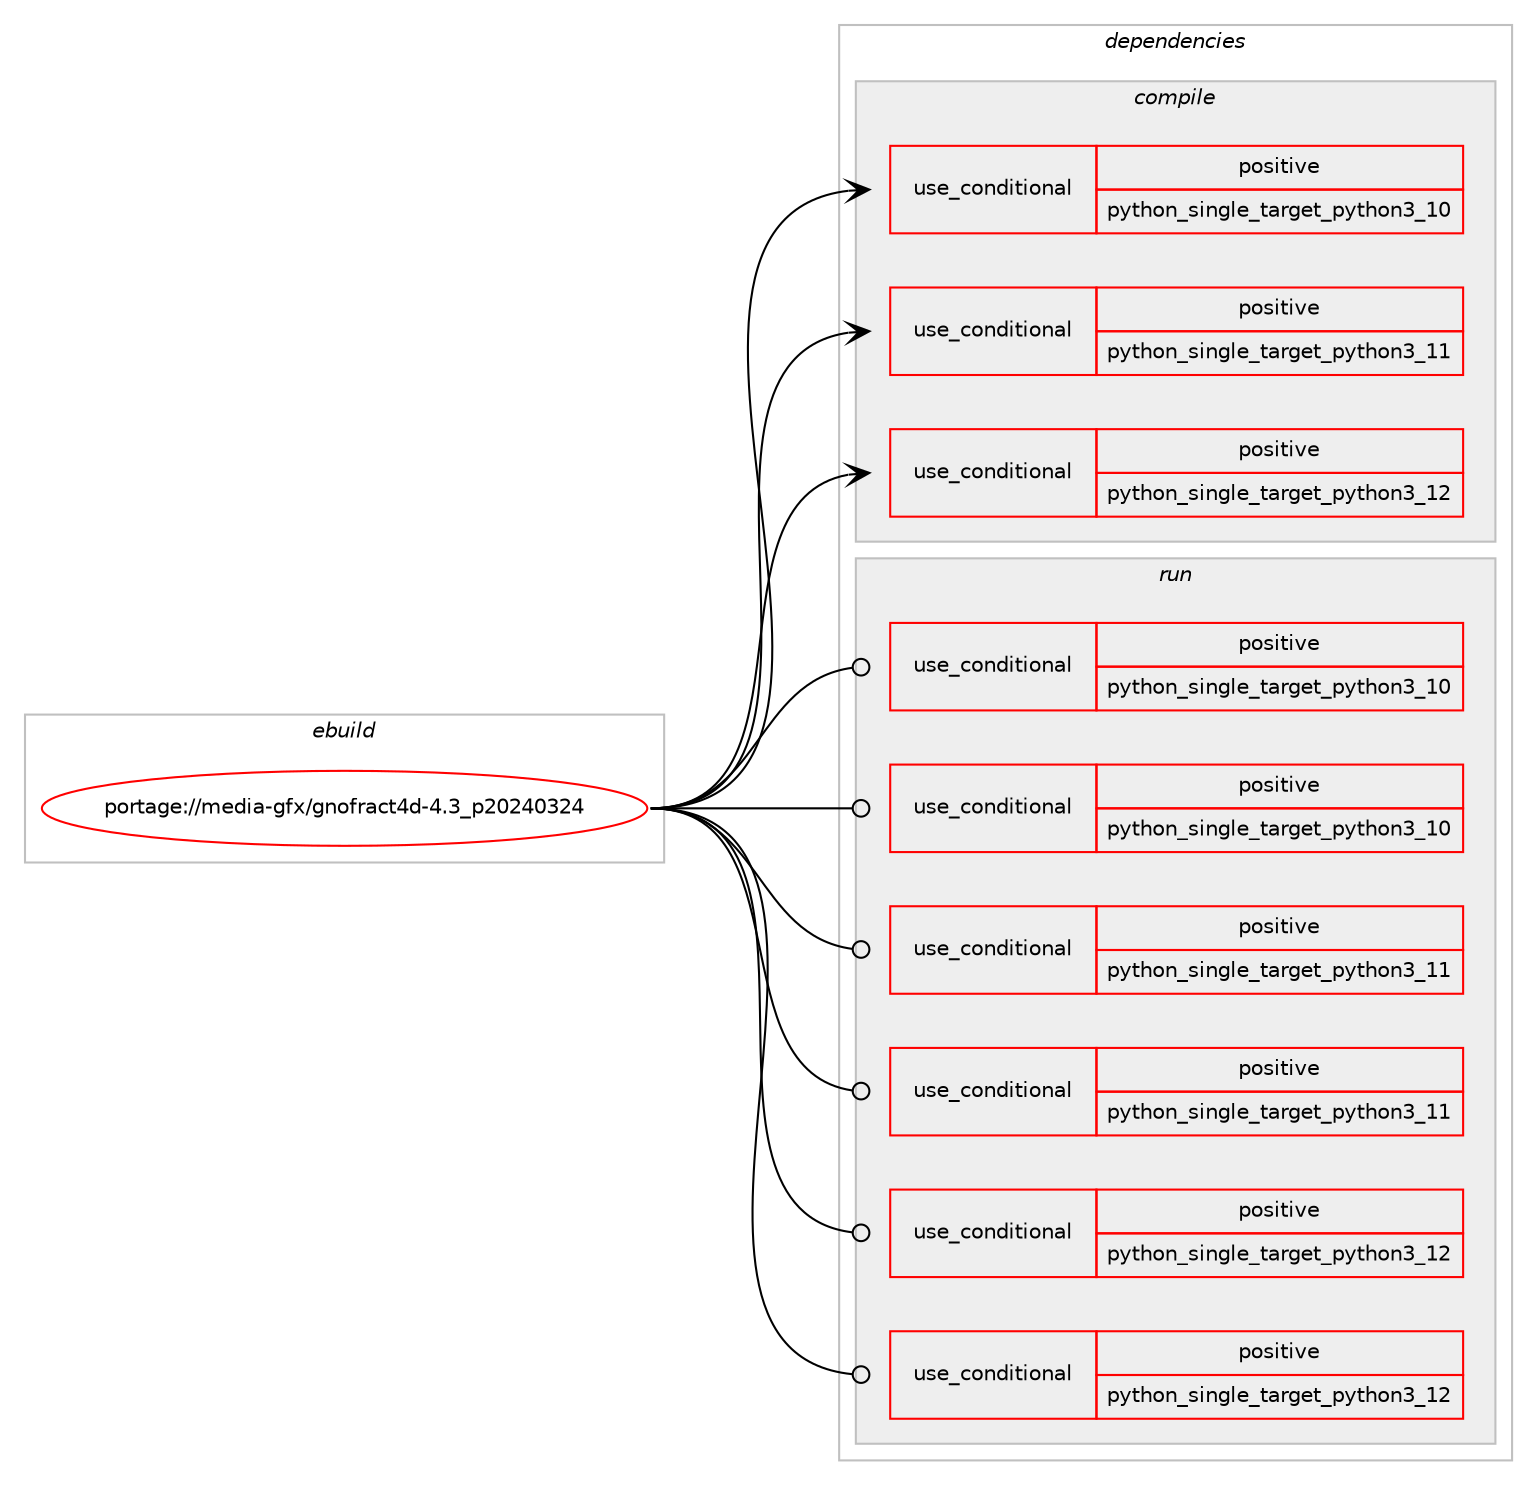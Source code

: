 digraph prolog {

# *************
# Graph options
# *************

newrank=true;
concentrate=true;
compound=true;
graph [rankdir=LR,fontname=Helvetica,fontsize=10,ranksep=1.5];#, ranksep=2.5, nodesep=0.2];
edge  [arrowhead=vee];
node  [fontname=Helvetica,fontsize=10];

# **********
# The ebuild
# **********

subgraph cluster_leftcol {
color=gray;
rank=same;
label=<<i>ebuild</i>>;
id [label="portage://media-gfx/gnofract4d-4.3_p20240324", color=red, width=4, href="../media-gfx/gnofract4d-4.3_p20240324.svg"];
}

# ****************
# The dependencies
# ****************

subgraph cluster_midcol {
color=gray;
label=<<i>dependencies</i>>;
subgraph cluster_compile {
fillcolor="#eeeeee";
style=filled;
label=<<i>compile</i>>;
subgraph cond71182 {
dependency151076 [label=<<TABLE BORDER="0" CELLBORDER="1" CELLSPACING="0" CELLPADDING="4"><TR><TD ROWSPAN="3" CELLPADDING="10">use_conditional</TD></TR><TR><TD>positive</TD></TR><TR><TD>python_single_target_python3_10</TD></TR></TABLE>>, shape=none, color=red];
# *** BEGIN UNKNOWN DEPENDENCY TYPE (TODO) ***
# dependency151076 -> package_dependency(portage://media-gfx/gnofract4d-4.3_p20240324,install,no,dev-lang,python,none,[,,],[slot(3.10)],[])
# *** END UNKNOWN DEPENDENCY TYPE (TODO) ***

}
id:e -> dependency151076:w [weight=20,style="solid",arrowhead="vee"];
subgraph cond71183 {
dependency151077 [label=<<TABLE BORDER="0" CELLBORDER="1" CELLSPACING="0" CELLPADDING="4"><TR><TD ROWSPAN="3" CELLPADDING="10">use_conditional</TD></TR><TR><TD>positive</TD></TR><TR><TD>python_single_target_python3_11</TD></TR></TABLE>>, shape=none, color=red];
# *** BEGIN UNKNOWN DEPENDENCY TYPE (TODO) ***
# dependency151077 -> package_dependency(portage://media-gfx/gnofract4d-4.3_p20240324,install,no,dev-lang,python,none,[,,],[slot(3.11)],[])
# *** END UNKNOWN DEPENDENCY TYPE (TODO) ***

}
id:e -> dependency151077:w [weight=20,style="solid",arrowhead="vee"];
subgraph cond71184 {
dependency151078 [label=<<TABLE BORDER="0" CELLBORDER="1" CELLSPACING="0" CELLPADDING="4"><TR><TD ROWSPAN="3" CELLPADDING="10">use_conditional</TD></TR><TR><TD>positive</TD></TR><TR><TD>python_single_target_python3_12</TD></TR></TABLE>>, shape=none, color=red];
# *** BEGIN UNKNOWN DEPENDENCY TYPE (TODO) ***
# dependency151078 -> package_dependency(portage://media-gfx/gnofract4d-4.3_p20240324,install,no,dev-lang,python,none,[,,],[slot(3.12)],[])
# *** END UNKNOWN DEPENDENCY TYPE (TODO) ***

}
id:e -> dependency151078:w [weight=20,style="solid",arrowhead="vee"];
# *** BEGIN UNKNOWN DEPENDENCY TYPE (TODO) ***
# id -> package_dependency(portage://media-gfx/gnofract4d-4.3_p20240324,install,no,media-libs,libjpeg-turbo,none,[,,],[slot(0),equal],[])
# *** END UNKNOWN DEPENDENCY TYPE (TODO) ***

# *** BEGIN UNKNOWN DEPENDENCY TYPE (TODO) ***
# id -> package_dependency(portage://media-gfx/gnofract4d-4.3_p20240324,install,no,media-libs,libpng,none,[,,],[slot(0),equal],[])
# *** END UNKNOWN DEPENDENCY TYPE (TODO) ***

}
subgraph cluster_compileandrun {
fillcolor="#eeeeee";
style=filled;
label=<<i>compile and run</i>>;
}
subgraph cluster_run {
fillcolor="#eeeeee";
style=filled;
label=<<i>run</i>>;
subgraph cond71185 {
dependency151079 [label=<<TABLE BORDER="0" CELLBORDER="1" CELLSPACING="0" CELLPADDING="4"><TR><TD ROWSPAN="3" CELLPADDING="10">use_conditional</TD></TR><TR><TD>positive</TD></TR><TR><TD>python_single_target_python3_10</TD></TR></TABLE>>, shape=none, color=red];
# *** BEGIN UNKNOWN DEPENDENCY TYPE (TODO) ***
# dependency151079 -> package_dependency(portage://media-gfx/gnofract4d-4.3_p20240324,run,no,dev-lang,python,none,[,,],[slot(3.10)],[])
# *** END UNKNOWN DEPENDENCY TYPE (TODO) ***

}
id:e -> dependency151079:w [weight=20,style="solid",arrowhead="odot"];
subgraph cond71186 {
dependency151080 [label=<<TABLE BORDER="0" CELLBORDER="1" CELLSPACING="0" CELLPADDING="4"><TR><TD ROWSPAN="3" CELLPADDING="10">use_conditional</TD></TR><TR><TD>positive</TD></TR><TR><TD>python_single_target_python3_10</TD></TR></TABLE>>, shape=none, color=red];
# *** BEGIN UNKNOWN DEPENDENCY TYPE (TODO) ***
# dependency151080 -> package_dependency(portage://media-gfx/gnofract4d-4.3_p20240324,run,no,dev-python,pygobject,none,[,,],[slot(3)],[use(enable(python_targets_python3_10),negative)])
# *** END UNKNOWN DEPENDENCY TYPE (TODO) ***

}
id:e -> dependency151080:w [weight=20,style="solid",arrowhead="odot"];
subgraph cond71187 {
dependency151081 [label=<<TABLE BORDER="0" CELLBORDER="1" CELLSPACING="0" CELLPADDING="4"><TR><TD ROWSPAN="3" CELLPADDING="10">use_conditional</TD></TR><TR><TD>positive</TD></TR><TR><TD>python_single_target_python3_11</TD></TR></TABLE>>, shape=none, color=red];
# *** BEGIN UNKNOWN DEPENDENCY TYPE (TODO) ***
# dependency151081 -> package_dependency(portage://media-gfx/gnofract4d-4.3_p20240324,run,no,dev-lang,python,none,[,,],[slot(3.11)],[])
# *** END UNKNOWN DEPENDENCY TYPE (TODO) ***

}
id:e -> dependency151081:w [weight=20,style="solid",arrowhead="odot"];
subgraph cond71188 {
dependency151082 [label=<<TABLE BORDER="0" CELLBORDER="1" CELLSPACING="0" CELLPADDING="4"><TR><TD ROWSPAN="3" CELLPADDING="10">use_conditional</TD></TR><TR><TD>positive</TD></TR><TR><TD>python_single_target_python3_11</TD></TR></TABLE>>, shape=none, color=red];
# *** BEGIN UNKNOWN DEPENDENCY TYPE (TODO) ***
# dependency151082 -> package_dependency(portage://media-gfx/gnofract4d-4.3_p20240324,run,no,dev-python,pygobject,none,[,,],[slot(3)],[use(enable(python_targets_python3_11),negative)])
# *** END UNKNOWN DEPENDENCY TYPE (TODO) ***

}
id:e -> dependency151082:w [weight=20,style="solid",arrowhead="odot"];
subgraph cond71189 {
dependency151083 [label=<<TABLE BORDER="0" CELLBORDER="1" CELLSPACING="0" CELLPADDING="4"><TR><TD ROWSPAN="3" CELLPADDING="10">use_conditional</TD></TR><TR><TD>positive</TD></TR><TR><TD>python_single_target_python3_12</TD></TR></TABLE>>, shape=none, color=red];
# *** BEGIN UNKNOWN DEPENDENCY TYPE (TODO) ***
# dependency151083 -> package_dependency(portage://media-gfx/gnofract4d-4.3_p20240324,run,no,dev-lang,python,none,[,,],[slot(3.12)],[])
# *** END UNKNOWN DEPENDENCY TYPE (TODO) ***

}
id:e -> dependency151083:w [weight=20,style="solid",arrowhead="odot"];
subgraph cond71190 {
dependency151084 [label=<<TABLE BORDER="0" CELLBORDER="1" CELLSPACING="0" CELLPADDING="4"><TR><TD ROWSPAN="3" CELLPADDING="10">use_conditional</TD></TR><TR><TD>positive</TD></TR><TR><TD>python_single_target_python3_12</TD></TR></TABLE>>, shape=none, color=red];
# *** BEGIN UNKNOWN DEPENDENCY TYPE (TODO) ***
# dependency151084 -> package_dependency(portage://media-gfx/gnofract4d-4.3_p20240324,run,no,dev-python,pygobject,none,[,,],[slot(3)],[use(enable(python_targets_python3_12),negative)])
# *** END UNKNOWN DEPENDENCY TYPE (TODO) ***

}
id:e -> dependency151084:w [weight=20,style="solid",arrowhead="odot"];
# *** BEGIN UNKNOWN DEPENDENCY TYPE (TODO) ***
# id -> package_dependency(portage://media-gfx/gnofract4d-4.3_p20240324,run,no,gui-libs,gtk,none,[,,],[slot(4)],[use(enable(introspection),none)])
# *** END UNKNOWN DEPENDENCY TYPE (TODO) ***

# *** BEGIN UNKNOWN DEPENDENCY TYPE (TODO) ***
# id -> package_dependency(portage://media-gfx/gnofract4d-4.3_p20240324,run,no,media-libs,libjpeg-turbo,none,[,,],[slot(0),equal],[])
# *** END UNKNOWN DEPENDENCY TYPE (TODO) ***

# *** BEGIN UNKNOWN DEPENDENCY TYPE (TODO) ***
# id -> package_dependency(portage://media-gfx/gnofract4d-4.3_p20240324,run,no,media-libs,libpng,none,[,,],[slot(0),equal],[])
# *** END UNKNOWN DEPENDENCY TYPE (TODO) ***

}
}

# **************
# The candidates
# **************

subgraph cluster_choices {
rank=same;
color=gray;
label=<<i>candidates</i>>;

}

}
